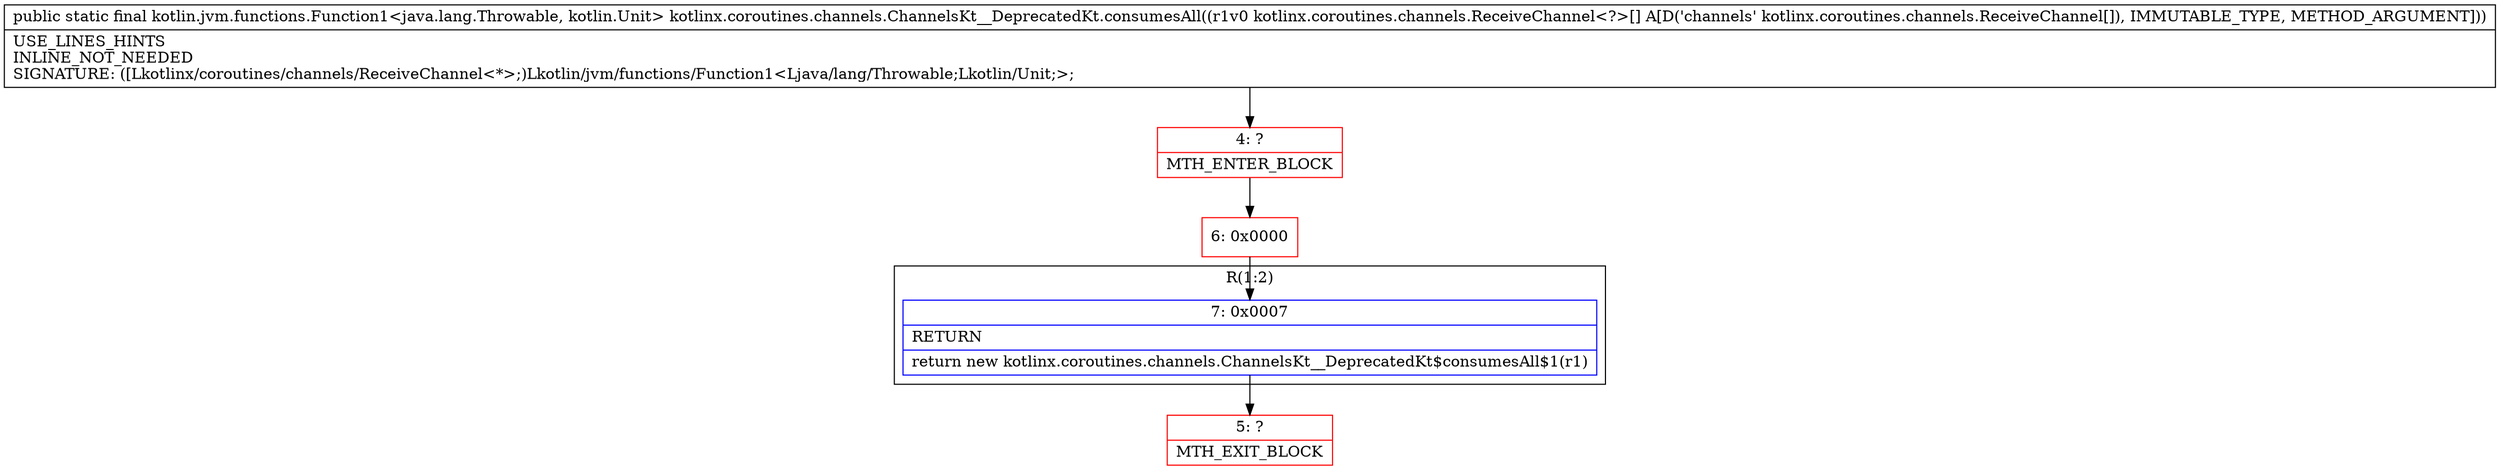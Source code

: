digraph "CFG forkotlinx.coroutines.channels.ChannelsKt__DeprecatedKt.consumesAll([Lkotlinx\/coroutines\/channels\/ReceiveChannel;)Lkotlin\/jvm\/functions\/Function1;" {
subgraph cluster_Region_1154580353 {
label = "R(1:2)";
node [shape=record,color=blue];
Node_7 [shape=record,label="{7\:\ 0x0007|RETURN\l|return new kotlinx.coroutines.channels.ChannelsKt__DeprecatedKt$consumesAll$1(r1)\l}"];
}
Node_4 [shape=record,color=red,label="{4\:\ ?|MTH_ENTER_BLOCK\l}"];
Node_6 [shape=record,color=red,label="{6\:\ 0x0000}"];
Node_5 [shape=record,color=red,label="{5\:\ ?|MTH_EXIT_BLOCK\l}"];
MethodNode[shape=record,label="{public static final kotlin.jvm.functions.Function1\<java.lang.Throwable, kotlin.Unit\> kotlinx.coroutines.channels.ChannelsKt__DeprecatedKt.consumesAll((r1v0 kotlinx.coroutines.channels.ReceiveChannel\<?\>[] A[D('channels' kotlinx.coroutines.channels.ReceiveChannel[]), IMMUTABLE_TYPE, METHOD_ARGUMENT]))  | USE_LINES_HINTS\lINLINE_NOT_NEEDED\lSIGNATURE: ([Lkotlinx\/coroutines\/channels\/ReceiveChannel\<*\>;)Lkotlin\/jvm\/functions\/Function1\<Ljava\/lang\/Throwable;Lkotlin\/Unit;\>;\l}"];
MethodNode -> Node_4;Node_7 -> Node_5;
Node_4 -> Node_6;
Node_6 -> Node_7;
}

